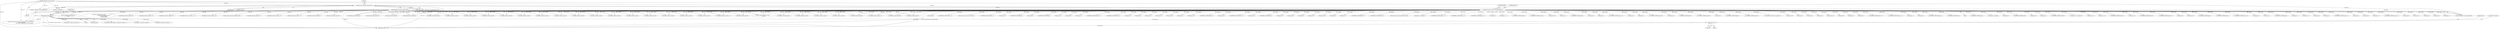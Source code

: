 digraph "0_tcpdump_289c672020280529fd382f3502efab7100d638ec@pointer" {
"1000441" [label="(Call,obj_tptr+=20)"];
"1000408" [label="(Call,ip6addr_string(ndo, obj_tptr))"];
"1000143" [label="(MethodParameterIn,netdissect_options *ndo)"];
"1000312" [label="(Call,obj_tptr=tptr+sizeof(struct rsvp_object_header))"];
"1000182" [label="(Call,(const struct rsvp_object_header *)tptr)"];
"1000146" [label="(MethodParameterIn,const u_char *tptr)"];
"1001105" [label="(Call,obj_tptr + 4)"];
"1001829" [label="(Call,EXTRACT_32BITS(obj_tptr+4))"];
"1000443" [label="(Literal,20)"];
"1003213" [label="(Call,EXTRACT_32BITS(obj_tptr+4))"];
"1001141" [label="(Call,obj_tptr+8)"];
"1002723" [label="(Call,obj_tptr+=8)"];
"1000532" [label="(Call,ipaddr_string(ndo, obj_tptr))"];
"1000577" [label="(Call,ipaddr_string(ndo, obj_tptr + 8))"];
"1000909" [label="(Call,ip6addr_string(ndo, obj_tptr))"];
"1001998" [label="(Call,EXTRACT_32BITS(obj_tptr))"];
"1002618" [label="(Call,EXTRACT_32BITS(obj_tptr))"];
"1001219" [label="(Call,EXTRACT_16BITS(obj_tptr + 4))"];
"1001012" [label="(Call,ipaddr_string(ndo, obj_tptr))"];
"1002046" [label="(Call,obj_tptr+=4)"];
"1003357" [label="(Call,tptr + sizeof(struct rsvp_object_header))"];
"1001321" [label="(Call,obj_tptr + 1)"];
"1002353" [label="(Call,ipaddr_string(ndo, obj_tptr+8))"];
"1000793" [label="(Call,EXTRACT_32BITS(obj_tptr))"];
"1000180" [label="(Call,rsvp_obj_header = (const struct rsvp_object_header *)tptr)"];
"1000407" [label="(Block,)"];
"1002940" [label="(Call,obj_tptr + 1)"];
"1001847" [label="(Call,obj_tptr + 12)"];
"1001843" [label="(Call,obj_tptr+8)"];
"1002312" [label="(Call,ipaddr_string(ndo, obj_tptr))"];
"1002817" [label="(Call,obj_tptr+2)"];
"1001176" [label="(Call,EXTRACT_16BITS(obj_tptr + 2))"];
"1001275" [label="(Call,obj_tptr+1)"];
"1001644" [label="(Call,obj_tptr+2)"];
"1001023" [label="(Call,ipaddr_string(ndo, obj_tptr+8))"];
"1001788" [label="(Call,ip6addr_string(ndo, obj_tptr + 4))"];
"1001127" [label="(Call,obj_tptr + 6)"];
"1001126" [label="(Call,EXTRACT_16BITS(obj_tptr + 6))"];
"1003339" [label="(Call,print_unknown_data(ndo, obj_tptr, \"\n\t    \", obj_tlen))"];
"1001957" [label="(Call,ip6addr_string(ndo, obj_tptr))"];
"1002269" [label="(Call,ip6addr_string(ndo, obj_tptr))"];
"1001410" [label="(Call,obj_tptr+6)"];
"1001472" [label="(Call,obj_tptr + 4)"];
"1001207" [label="(Call,obj_tptr+4)"];
"1001283" [label="(Call,obj_tptr+2)"];
"1001790" [label="(Call,obj_tptr + 4)"];
"1001375" [label="(Call,obj_tptr+6)"];
"1001286" [label="(Call,EXTRACT_16BITS(obj_tptr + 2))"];
"1000642" [label="(Call,ip6addr_string(ndo, obj_tptr))"];
"1002379" [label="(Call,(const struct rsvp_obj_frr_t *)obj_tptr)"];
"1000408" [label="(Call,ip6addr_string(ndo, obj_tptr))"];
"1002939" [label="(Call,EXTRACT_24BITS(obj_tptr + 1))"];
"1001065" [label="(Call,obj_tptr + 2)"];
"1001699" [label="(Call,EXTRACT_16BITS(obj_tptr))"];
"1001403" [label="(Call,ipaddr_string(ndo, obj_tptr+2))"];
"1002884" [label="(Call,print_unknown_data(ndo, obj_tptr + 2, \"\n\t\t\", *(obj_tptr + 1) - 2))"];
"1000361" [label="(Call,ipaddr_string(ndo, obj_tptr))"];
"1001190" [label="(Call,obj_tptr+4)"];
"1003172" [label="(Call,EXTRACT_16BITS(obj_tptr))"];
"1001094" [label="(Call,obj_tptr + 2)"];
"1000410" [label="(Identifier,obj_tptr)"];
"1000143" [label="(MethodParameterIn,netdissect_options *ndo)"];
"1003355" [label="(Call,print_unknown_data(ndo, tptr + sizeof(struct rsvp_object_header), \"\n\t    \", /* FIXME indentation */\n                               rsvp_obj_len - sizeof(struct rsvp_object_header)))"];
"1002756" [label="(Call,ip6addr_string(ndo, obj_tptr))"];
"1001460" [label="(Call,obj_tptr+3)"];
"1003218" [label="(Call,obj_tptr + 8)"];
"1000939" [label="(Call,ip6addr_string(ndo, obj_tptr))"];
"1001093" [label="(Call,EXTRACT_16BITS(obj_tptr + 2))"];
"1001842" [label="(Call,EXTRACT_32BITS(obj_tptr+8))"];
"1001287" [label="(Call,obj_tptr + 2)"];
"1002209" [label="(Call,ip6addr_string(ndo, obj_tptr))"];
"1001636" [label="(Call,obj_tptr+1)"];
"1001869" [label="(Call,obj_tptr + 4)"];
"1001769" [label="(Call,obj_tptr + 4)"];
"1003288" [label="(Call,ipaddr_string(ndo, obj_tptr))"];
"1002946" [label="(Call,obj_tptr+=4)"];
"1000461" [label="(Call,ip6addr_string(ndo, obj_tptr))"];
"1001417" [label="(Call,obj_tptr + 7)"];
"1003224" [label="(Call,obj_tptr+=12)"];
"1001120" [label="(Call,EXTRACT_16BITS(obj_tptr+4))"];
"1003087" [label="(Call,signature_verify(ndo, pptr, plen,\n                                            obj_ptr.rsvp_obj_integrity->digest,\n                                            rsvp_clear_checksum,\n                                            rsvp_com_header))"];
"1001071" [label="(Call,obj_tptr+=4)"];
"1003217" [label="(Call,EXTRACT_32BITS(obj_tptr + 8))"];
"1000442" [label="(Identifier,obj_tptr)"];
"1001220" [label="(Call,obj_tptr + 4)"];
"1000431" [label="(Call,EXTRACT_16BITS(obj_tptr + sizeof(struct in6_addr) + 2))"];
"1000768" [label="(Call,EXTRACT_32BITS(obj_tptr))"];
"1000412" [label="(Call,obj_tptr + sizeof(struct in6_addr))"];
"1001293" [label="(Call,obj_tptr+=4)"];
"1000425" [label="(Call,obj_tptr+sizeof(struct in6_addr)+1)"];
"1002280" [label="(Call,ip6addr_string(ndo, obj_tptr+20))"];
"1003232" [label="(Call,obj_tptr+=4)"];
"1002649" [label="(Call,obj_tptr+5)"];
"1002239" [label="(Call,ipaddr_string(ndo, obj_tptr))"];
"1002739" [label="(Call,obj_tptr+17)"];
"1000679" [label="(Call,ipaddr_string(ndo, obj_tptr))"];
"1003398" [label="(MethodReturn,RET)"];
"1001154" [label="(Call,obj_tptr+=12)"];
"1001585" [label="(Call,obj_tptr+3)"];
"1000540" [label="(Call,ipaddr_string(ndo, obj_tptr + 8))"];
"1002042" [label="(Call,obj_tptr + 2)"];
"1000314" [label="(Call,tptr+sizeof(struct rsvp_object_header))"];
"1002179" [label="(Call,ip6addr_string(ndo, obj_tptr))"];
"1000344" [label="(Block,)"];
"1001206" [label="(Call,EXTRACT_16BITS(obj_tptr+4))"];
"1002584" [label="(Call,ipaddr_string(ndo, obj_tptr))"];
"1002342" [label="(Call,ipaddr_string(ndo, obj_tptr))"];
"1001836" [label="(Call,EXTRACT_32BITS(obj_tptr+4))"];
"1000982" [label="(Call,ipaddr_string(ndo, obj_tptr))"];
"1000312" [label="(Call,obj_tptr=tptr+sizeof(struct rsvp_object_header))"];
"1002995" [label="(Call,(const struct rsvp_obj_integrity_t *)obj_tptr)"];
"1000444" [label="(ControlStructure,break;)"];
"1001481" [label="(Call,obj_tptr+=*(obj_tptr+1))"];
"1001846" [label="(Call,EXTRACT_32BITS(obj_tptr + 12))"];
"1001064" [label="(Call,EXTRACT_16BITS(obj_tptr + 2))"];
"1002041" [label="(Call,EXTRACT_16BITS(obj_tptr + 2))"];
"1000879" [label="(Call,ipaddr_string(ndo, obj_tptr))"];
"1001468" [label="(Call,obj_tptr+3)"];
"1001615" [label="(Call,obj_tptr + 4 + i)"];
"1002828" [label="(Call,EXTRACT_16BITS(obj_tptr))"];
"1000950" [label="(Call,ip6addr_string(ndo, obj_tptr+20))"];
"1000841" [label="(Call,EXTRACT_24BITS(obj_tptr+1))"];
"1002557" [label="(Call,obj_tptr+=16)"];
"1000569" [label="(Call,ipaddr_string(ndo, obj_tptr))"];
"1001648" [label="(Call,obj_tptr + 2)"];
"1003366" [label="(Call,tptr+=rsvp_obj_len)"];
"1000409" [label="(Identifier,ndo)"];
"1000744" [label="(Call,EXTRACT_32BITS(obj_tptr))"];
"1001656" [label="(Call,obj_tptr+3)"];
"1002149" [label="(Call,ipaddr_string(ndo, obj_tptr))"];
"1000146" [label="(MethodParameterIn,const u_char *tptr)"];
"1001484" [label="(Call,obj_tptr+1)"];
"1001146" [label="(Call,EXTRACT_16BITS(obj_tptr + 10))"];
"1001837" [label="(Call,obj_tptr+4)"];
"1001405" [label="(Call,obj_tptr+2)"];
"1002744" [label="(Call,EXTRACT_16BITS(obj_tptr+18))"];
"1000319" [label="(Identifier,obj_tlen)"];
"1000850" [label="(Call,obj_tptr+=4)"];
"1001514" [label="(Call,EXTRACT_32BITS(obj_tptr))"];
"1001612" [label="(Call,safeputchar(ndo, *(obj_tptr + 4 + i)))"];
"1003313" [label="(Call,ip6addr_string(ndo, obj_tptr))"];
"1001140" [label="(Call,EXTRACT_16BITS(obj_tptr+8))"];
"1001270" [label="(Call,obj_tptr+1)"];
"1001282" [label="(Call,EXTRACT_16BITS(obj_tptr+2))"];
"1000469" [label="(Call,ip6addr_string(ndo, obj_tptr + 20))"];
"1002654" [label="(Call,EXTRACT_16BITS(obj_tptr+6))"];
"1002473" [label="(Call,obj_tptr+=sizeof(struct rsvp_obj_frr_t))"];
"1002745" [label="(Call,obj_tptr+18)"];
"1002105" [label="(Call,rsvp_intserv_print(ndo, obj_tptr, obj_tlen))"];
"1001446" [label="(Call,obj_tptr+2)"];
"1003214" [label="(Call,obj_tptr+4)"];
"1001664" [label="(Call,obj_tptr+3)"];
"1002793" [label="(Call,obj_tptr+=20)"];
"1001197" [label="(Call,obj_tptr+8)"];
"1000313" [label="(Identifier,obj_tptr)"];
"1000842" [label="(Call,obj_tptr+1)"];
"1000413" [label="(Identifier,obj_tptr)"];
"1002587" [label="(Call,ipaddr_string(ndo, obj_tptr + 4))"];
"1000182" [label="(Call,(const struct rsvp_object_header *)tptr)"];
"1001478" [label="(Call,obj_tptr+1)"];
"1001868" [label="(Call,EXTRACT_32BITS(obj_tptr + 4))"];
"1000441" [label="(Call,obj_tptr+=20)"];
"1001471" [label="(Call,EXTRACT_32BITS(obj_tptr + 4))"];
"1001177" [label="(Call,obj_tptr + 2)"];
"1002666" [label="(Call,ipaddr_string(ndo, obj_tptr))"];
"1001121" [label="(Call,obj_tptr+4)"];
"1001189" [label="(Call,EXTRACT_32BITS(obj_tptr+4))"];
"1001552" [label="(Call,EXTRACT_32BITS(obj_tptr))"];
"1000174" [label="(Block,)"];
"1003143" [label="(Call,EXTRACT_32BITS(obj_tptr))"];
"1001882" [label="(Call,obj_tptr+=subobj_len)"];
"1001921" [label="(Call,ipaddr_string(ndo, obj_tptr))"];
"1002655" [label="(Call,obj_tptr+6)"];
"1000497" [label="(Call,EXTRACT_32BITS(obj_tptr))"];
"1000432" [label="(Call,obj_tptr + sizeof(struct in6_addr) + 2)"];
"1001830" [label="(Call,obj_tptr+4)"];
"1001451" [label="(Call,obj_tptr+2)"];
"1000184" [label="(Identifier,tptr)"];
"1001767" [label="(Call,ipaddr_string(ndo, obj_tptr + 4))"];
"1000707" [label="(Call,ip6addr_string(ndo, obj_tptr))"];
"1001196" [label="(Call,EXTRACT_32BITS(obj_tptr+8))"];
"1001659" [label="(Call,obj_tptr+=4+*(obj_tptr+3))"];
"1001231" [label="(Call,obj_tptr+=12)"];
"1000614" [label="(Call,ipaddr_string(ndo, obj_tptr))"];
"1001147" [label="(Call,obj_tptr + 10)"];
"1002816" [label="(Call,EXTRACT_16BITS(obj_tptr+2))"];
"1000504" [label="(Call,ip6addr_string(ndo, obj_tptr + 8))"];
"1000441" -> "1000344"  [label="AST: "];
"1000441" -> "1000443"  [label="CFG: "];
"1000442" -> "1000441"  [label="AST: "];
"1000443" -> "1000441"  [label="AST: "];
"1000444" -> "1000441"  [label="CFG: "];
"1000441" -> "1003398"  [label="DDG: obj_tptr"];
"1000408" -> "1000441"  [label="DDG: obj_tptr"];
"1000408" -> "1000407"  [label="AST: "];
"1000408" -> "1000410"  [label="CFG: "];
"1000409" -> "1000408"  [label="AST: "];
"1000410" -> "1000408"  [label="AST: "];
"1000413" -> "1000408"  [label="CFG: "];
"1000408" -> "1003398"  [label="DDG: ndo"];
"1000408" -> "1003398"  [label="DDG: ip6addr_string(ndo, obj_tptr)"];
"1000143" -> "1000408"  [label="DDG: ndo"];
"1000312" -> "1000408"  [label="DDG: obj_tptr"];
"1000408" -> "1000412"  [label="DDG: obj_tptr"];
"1000408" -> "1000425"  [label="DDG: obj_tptr"];
"1000408" -> "1000431"  [label="DDG: obj_tptr"];
"1000408" -> "1000432"  [label="DDG: obj_tptr"];
"1000408" -> "1003355"  [label="DDG: ndo"];
"1000143" -> "1000142"  [label="AST: "];
"1000143" -> "1003398"  [label="DDG: ndo"];
"1000143" -> "1000361"  [label="DDG: ndo"];
"1000143" -> "1000461"  [label="DDG: ndo"];
"1000143" -> "1000469"  [label="DDG: ndo"];
"1000143" -> "1000504"  [label="DDG: ndo"];
"1000143" -> "1000532"  [label="DDG: ndo"];
"1000143" -> "1000540"  [label="DDG: ndo"];
"1000143" -> "1000569"  [label="DDG: ndo"];
"1000143" -> "1000577"  [label="DDG: ndo"];
"1000143" -> "1000614"  [label="DDG: ndo"];
"1000143" -> "1000642"  [label="DDG: ndo"];
"1000143" -> "1000679"  [label="DDG: ndo"];
"1000143" -> "1000707"  [label="DDG: ndo"];
"1000143" -> "1000879"  [label="DDG: ndo"];
"1000143" -> "1000909"  [label="DDG: ndo"];
"1000143" -> "1000939"  [label="DDG: ndo"];
"1000143" -> "1000950"  [label="DDG: ndo"];
"1000143" -> "1000982"  [label="DDG: ndo"];
"1000143" -> "1001012"  [label="DDG: ndo"];
"1000143" -> "1001023"  [label="DDG: ndo"];
"1000143" -> "1001403"  [label="DDG: ndo"];
"1000143" -> "1001612"  [label="DDG: ndo"];
"1000143" -> "1001767"  [label="DDG: ndo"];
"1000143" -> "1001788"  [label="DDG: ndo"];
"1000143" -> "1001921"  [label="DDG: ndo"];
"1000143" -> "1001957"  [label="DDG: ndo"];
"1000143" -> "1002105"  [label="DDG: ndo"];
"1000143" -> "1002149"  [label="DDG: ndo"];
"1000143" -> "1002179"  [label="DDG: ndo"];
"1000143" -> "1002209"  [label="DDG: ndo"];
"1000143" -> "1002239"  [label="DDG: ndo"];
"1000143" -> "1002269"  [label="DDG: ndo"];
"1000143" -> "1002280"  [label="DDG: ndo"];
"1000143" -> "1002312"  [label="DDG: ndo"];
"1000143" -> "1002342"  [label="DDG: ndo"];
"1000143" -> "1002353"  [label="DDG: ndo"];
"1000143" -> "1002584"  [label="DDG: ndo"];
"1000143" -> "1002587"  [label="DDG: ndo"];
"1000143" -> "1002666"  [label="DDG: ndo"];
"1000143" -> "1002756"  [label="DDG: ndo"];
"1000143" -> "1002884"  [label="DDG: ndo"];
"1000143" -> "1003087"  [label="DDG: ndo"];
"1000143" -> "1003288"  [label="DDG: ndo"];
"1000143" -> "1003313"  [label="DDG: ndo"];
"1000143" -> "1003339"  [label="DDG: ndo"];
"1000143" -> "1003355"  [label="DDG: ndo"];
"1000312" -> "1000174"  [label="AST: "];
"1000312" -> "1000314"  [label="CFG: "];
"1000313" -> "1000312"  [label="AST: "];
"1000314" -> "1000312"  [label="AST: "];
"1000319" -> "1000312"  [label="CFG: "];
"1000312" -> "1003398"  [label="DDG: obj_tptr"];
"1000312" -> "1003398"  [label="DDG: tptr+sizeof(struct rsvp_object_header)"];
"1000182" -> "1000312"  [label="DDG: tptr"];
"1000146" -> "1000312"  [label="DDG: tptr"];
"1000312" -> "1000361"  [label="DDG: obj_tptr"];
"1000312" -> "1000461"  [label="DDG: obj_tptr"];
"1000312" -> "1000497"  [label="DDG: obj_tptr"];
"1000312" -> "1000532"  [label="DDG: obj_tptr"];
"1000312" -> "1000569"  [label="DDG: obj_tptr"];
"1000312" -> "1000614"  [label="DDG: obj_tptr"];
"1000312" -> "1000642"  [label="DDG: obj_tptr"];
"1000312" -> "1000679"  [label="DDG: obj_tptr"];
"1000312" -> "1000707"  [label="DDG: obj_tptr"];
"1000312" -> "1000744"  [label="DDG: obj_tptr"];
"1000312" -> "1000768"  [label="DDG: obj_tptr"];
"1000312" -> "1000793"  [label="DDG: obj_tptr"];
"1000312" -> "1000841"  [label="DDG: obj_tptr"];
"1000312" -> "1000842"  [label="DDG: obj_tptr"];
"1000312" -> "1000850"  [label="DDG: obj_tptr"];
"1000312" -> "1000879"  [label="DDG: obj_tptr"];
"1000312" -> "1000909"  [label="DDG: obj_tptr"];
"1000312" -> "1000939"  [label="DDG: obj_tptr"];
"1000312" -> "1000982"  [label="DDG: obj_tptr"];
"1000312" -> "1001012"  [label="DDG: obj_tptr"];
"1000312" -> "1001064"  [label="DDG: obj_tptr"];
"1000312" -> "1001065"  [label="DDG: obj_tptr"];
"1000312" -> "1001071"  [label="DDG: obj_tptr"];
"1000312" -> "1001093"  [label="DDG: obj_tptr"];
"1000312" -> "1001094"  [label="DDG: obj_tptr"];
"1000312" -> "1001105"  [label="DDG: obj_tptr"];
"1000312" -> "1001120"  [label="DDG: obj_tptr"];
"1000312" -> "1001121"  [label="DDG: obj_tptr"];
"1000312" -> "1001126"  [label="DDG: obj_tptr"];
"1000312" -> "1001127"  [label="DDG: obj_tptr"];
"1000312" -> "1001140"  [label="DDG: obj_tptr"];
"1000312" -> "1001141"  [label="DDG: obj_tptr"];
"1000312" -> "1001146"  [label="DDG: obj_tptr"];
"1000312" -> "1001147"  [label="DDG: obj_tptr"];
"1000312" -> "1001154"  [label="DDG: obj_tptr"];
"1000312" -> "1001176"  [label="DDG: obj_tptr"];
"1000312" -> "1001177"  [label="DDG: obj_tptr"];
"1000312" -> "1001189"  [label="DDG: obj_tptr"];
"1000312" -> "1001190"  [label="DDG: obj_tptr"];
"1000312" -> "1001196"  [label="DDG: obj_tptr"];
"1000312" -> "1001197"  [label="DDG: obj_tptr"];
"1000312" -> "1001206"  [label="DDG: obj_tptr"];
"1000312" -> "1001207"  [label="DDG: obj_tptr"];
"1000312" -> "1001219"  [label="DDG: obj_tptr"];
"1000312" -> "1001220"  [label="DDG: obj_tptr"];
"1000312" -> "1001231"  [label="DDG: obj_tptr"];
"1000312" -> "1001270"  [label="DDG: obj_tptr"];
"1000312" -> "1001275"  [label="DDG: obj_tptr"];
"1000312" -> "1001282"  [label="DDG: obj_tptr"];
"1000312" -> "1001283"  [label="DDG: obj_tptr"];
"1000312" -> "1001286"  [label="DDG: obj_tptr"];
"1000312" -> "1001287"  [label="DDG: obj_tptr"];
"1000312" -> "1001293"  [label="DDG: obj_tptr"];
"1000312" -> "1001321"  [label="DDG: obj_tptr"];
"1000312" -> "1001375"  [label="DDG: obj_tptr"];
"1000312" -> "1001403"  [label="DDG: obj_tptr"];
"1000312" -> "1001405"  [label="DDG: obj_tptr"];
"1000312" -> "1001410"  [label="DDG: obj_tptr"];
"1000312" -> "1001417"  [label="DDG: obj_tptr"];
"1000312" -> "1001446"  [label="DDG: obj_tptr"];
"1000312" -> "1001451"  [label="DDG: obj_tptr"];
"1000312" -> "1001460"  [label="DDG: obj_tptr"];
"1000312" -> "1001468"  [label="DDG: obj_tptr"];
"1000312" -> "1001471"  [label="DDG: obj_tptr"];
"1000312" -> "1001472"  [label="DDG: obj_tptr"];
"1000312" -> "1001478"  [label="DDG: obj_tptr"];
"1000312" -> "1001481"  [label="DDG: obj_tptr"];
"1000312" -> "1001484"  [label="DDG: obj_tptr"];
"1000312" -> "1001514"  [label="DDG: obj_tptr"];
"1000312" -> "1001552"  [label="DDG: obj_tptr"];
"1000312" -> "1001585"  [label="DDG: obj_tptr"];
"1000312" -> "1001615"  [label="DDG: obj_tptr"];
"1000312" -> "1001636"  [label="DDG: obj_tptr"];
"1000312" -> "1001644"  [label="DDG: obj_tptr"];
"1000312" -> "1001648"  [label="DDG: obj_tptr"];
"1000312" -> "1001656"  [label="DDG: obj_tptr"];
"1000312" -> "1001659"  [label="DDG: obj_tptr"];
"1000312" -> "1001664"  [label="DDG: obj_tptr"];
"1000312" -> "1001699"  [label="DDG: obj_tptr"];
"1000312" -> "1001767"  [label="DDG: obj_tptr"];
"1000312" -> "1001769"  [label="DDG: obj_tptr"];
"1000312" -> "1001788"  [label="DDG: obj_tptr"];
"1000312" -> "1001790"  [label="DDG: obj_tptr"];
"1000312" -> "1001829"  [label="DDG: obj_tptr"];
"1000312" -> "1001830"  [label="DDG: obj_tptr"];
"1000312" -> "1001836"  [label="DDG: obj_tptr"];
"1000312" -> "1001837"  [label="DDG: obj_tptr"];
"1000312" -> "1001842"  [label="DDG: obj_tptr"];
"1000312" -> "1001843"  [label="DDG: obj_tptr"];
"1000312" -> "1001846"  [label="DDG: obj_tptr"];
"1000312" -> "1001847"  [label="DDG: obj_tptr"];
"1000312" -> "1001868"  [label="DDG: obj_tptr"];
"1000312" -> "1001869"  [label="DDG: obj_tptr"];
"1000312" -> "1001882"  [label="DDG: obj_tptr"];
"1000312" -> "1001921"  [label="DDG: obj_tptr"];
"1000312" -> "1001957"  [label="DDG: obj_tptr"];
"1000312" -> "1001998"  [label="DDG: obj_tptr"];
"1000312" -> "1002041"  [label="DDG: obj_tptr"];
"1000312" -> "1002042"  [label="DDG: obj_tptr"];
"1000312" -> "1002046"  [label="DDG: obj_tptr"];
"1000312" -> "1002149"  [label="DDG: obj_tptr"];
"1000312" -> "1002179"  [label="DDG: obj_tptr"];
"1000312" -> "1002209"  [label="DDG: obj_tptr"];
"1000312" -> "1002239"  [label="DDG: obj_tptr"];
"1000312" -> "1002269"  [label="DDG: obj_tptr"];
"1000312" -> "1002312"  [label="DDG: obj_tptr"];
"1000312" -> "1002342"  [label="DDG: obj_tptr"];
"1000312" -> "1002379"  [label="DDG: obj_tptr"];
"1000312" -> "1002473"  [label="DDG: obj_tptr"];
"1000312" -> "1002557"  [label="DDG: obj_tptr"];
"1000312" -> "1002584"  [label="DDG: obj_tptr"];
"1000312" -> "1002618"  [label="DDG: obj_tptr"];
"1000312" -> "1002649"  [label="DDG: obj_tptr"];
"1000312" -> "1002654"  [label="DDG: obj_tptr"];
"1000312" -> "1002655"  [label="DDG: obj_tptr"];
"1000312" -> "1002666"  [label="DDG: obj_tptr"];
"1000312" -> "1002723"  [label="DDG: obj_tptr"];
"1000312" -> "1002739"  [label="DDG: obj_tptr"];
"1000312" -> "1002744"  [label="DDG: obj_tptr"];
"1000312" -> "1002745"  [label="DDG: obj_tptr"];
"1000312" -> "1002756"  [label="DDG: obj_tptr"];
"1000312" -> "1002793"  [label="DDG: obj_tptr"];
"1000312" -> "1002816"  [label="DDG: obj_tptr"];
"1000312" -> "1002817"  [label="DDG: obj_tptr"];
"1000312" -> "1002828"  [label="DDG: obj_tptr"];
"1000312" -> "1002939"  [label="DDG: obj_tptr"];
"1000312" -> "1002940"  [label="DDG: obj_tptr"];
"1000312" -> "1002946"  [label="DDG: obj_tptr"];
"1000312" -> "1002995"  [label="DDG: obj_tptr"];
"1000312" -> "1003143"  [label="DDG: obj_tptr"];
"1000312" -> "1003172"  [label="DDG: obj_tptr"];
"1000312" -> "1003213"  [label="DDG: obj_tptr"];
"1000312" -> "1003214"  [label="DDG: obj_tptr"];
"1000312" -> "1003217"  [label="DDG: obj_tptr"];
"1000312" -> "1003218"  [label="DDG: obj_tptr"];
"1000312" -> "1003224"  [label="DDG: obj_tptr"];
"1000312" -> "1003232"  [label="DDG: obj_tptr"];
"1000312" -> "1003288"  [label="DDG: obj_tptr"];
"1000312" -> "1003313"  [label="DDG: obj_tptr"];
"1000312" -> "1003339"  [label="DDG: obj_tptr"];
"1000182" -> "1000180"  [label="AST: "];
"1000182" -> "1000184"  [label="CFG: "];
"1000183" -> "1000182"  [label="AST: "];
"1000184" -> "1000182"  [label="AST: "];
"1000180" -> "1000182"  [label="CFG: "];
"1000182" -> "1003398"  [label="DDG: tptr"];
"1000182" -> "1000180"  [label="DDG: tptr"];
"1000146" -> "1000182"  [label="DDG: tptr"];
"1000182" -> "1000314"  [label="DDG: tptr"];
"1000182" -> "1003355"  [label="DDG: tptr"];
"1000182" -> "1003357"  [label="DDG: tptr"];
"1000182" -> "1003366"  [label="DDG: tptr"];
"1000146" -> "1000142"  [label="AST: "];
"1000146" -> "1003398"  [label="DDG: tptr"];
"1000146" -> "1000314"  [label="DDG: tptr"];
"1000146" -> "1003355"  [label="DDG: tptr"];
"1000146" -> "1003357"  [label="DDG: tptr"];
"1000146" -> "1003366"  [label="DDG: tptr"];
}
